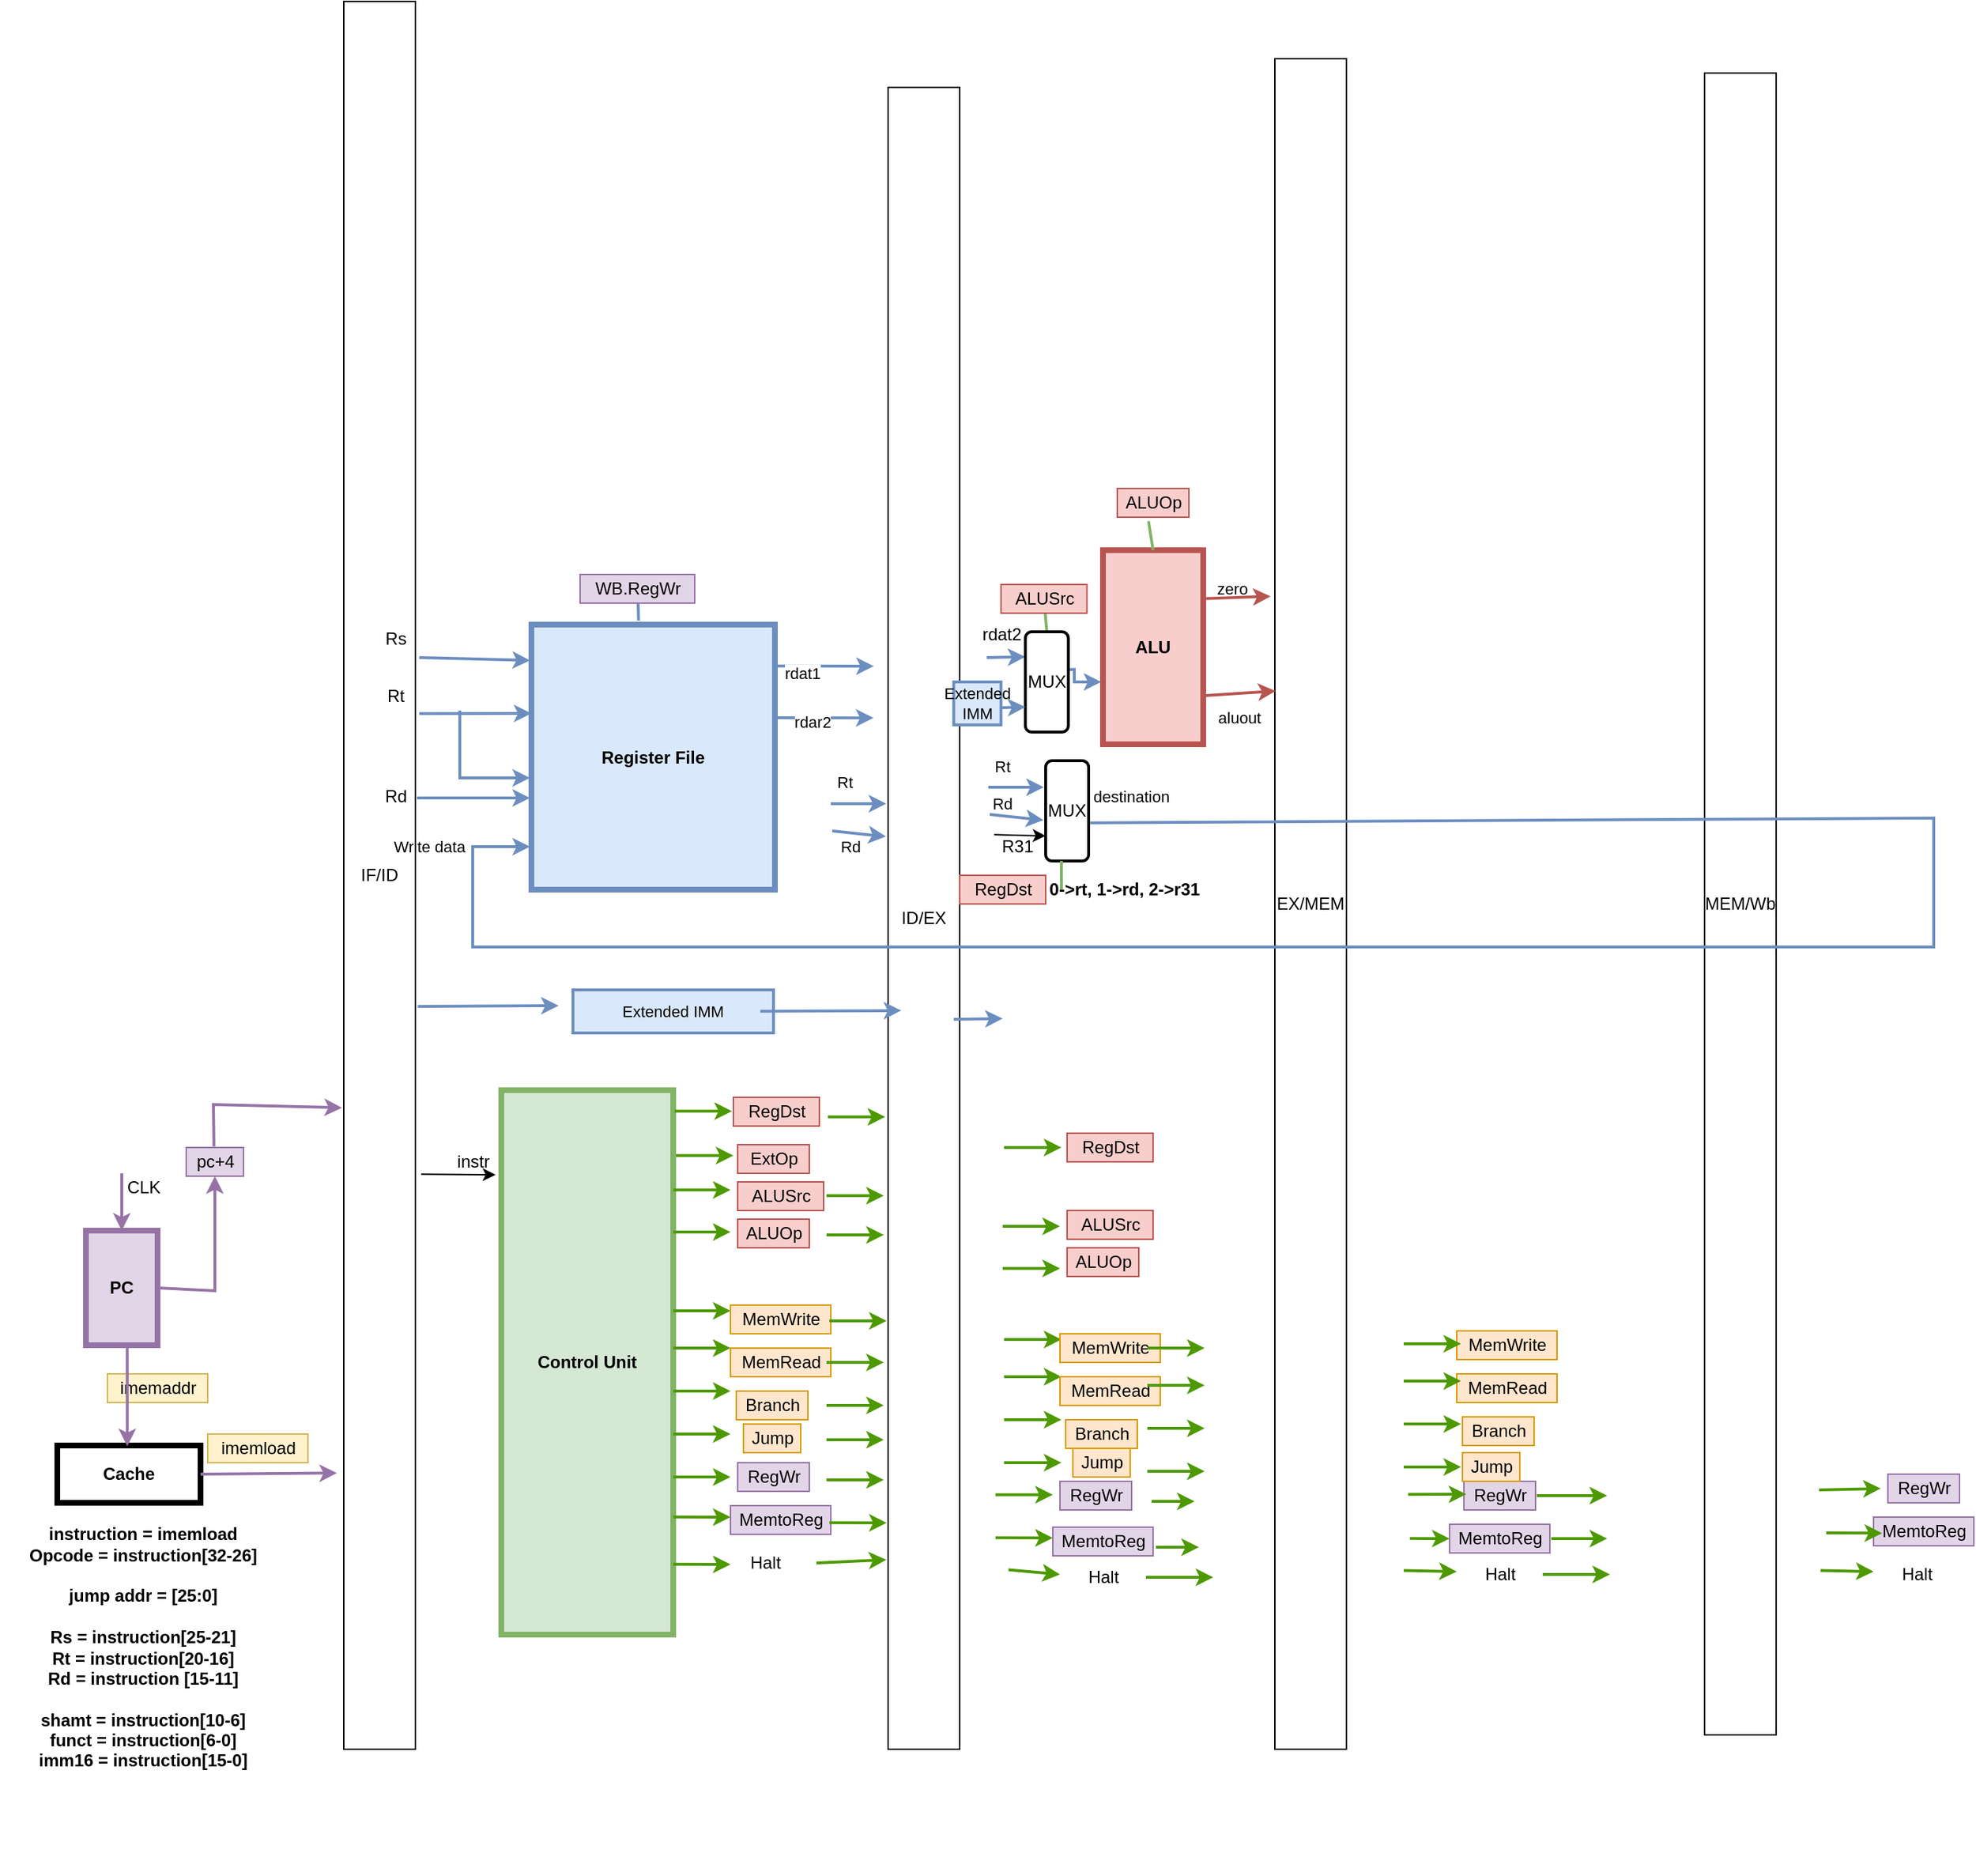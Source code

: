 <mxfile version="16.5.4" type="github">
  <diagram id="ZBSky5QGZU4ZRfo___sx" name="Page-1">
    <mxGraphModel dx="1963" dy="1899" grid="1" gridSize="10" guides="1" tooltips="1" connect="1" arrows="1" fold="1" page="1" pageScale="1" pageWidth="850" pageHeight="1100" math="0" shadow="0">
      <root>
        <mxCell id="0" />
        <mxCell id="1" parent="0" />
        <mxCell id="QPjuQyHc1zBI7uoP9U3m-1" value="IF/ID" style="rounded=0;whiteSpace=wrap;html=1;" vertex="1" parent="1">
          <mxGeometry x="-50" y="-610" width="50" height="1220" as="geometry" />
        </mxCell>
        <mxCell id="QPjuQyHc1zBI7uoP9U3m-2" value="ID/EX" style="rounded=0;whiteSpace=wrap;html=1;" vertex="1" parent="1">
          <mxGeometry x="330" y="-550" width="50" height="1160" as="geometry" />
        </mxCell>
        <mxCell id="QPjuQyHc1zBI7uoP9U3m-3" value="EX/MEM" style="rounded=0;whiteSpace=wrap;html=1;" vertex="1" parent="1">
          <mxGeometry x="600" y="-570" width="50" height="1180" as="geometry" />
        </mxCell>
        <mxCell id="QPjuQyHc1zBI7uoP9U3m-4" value="MEM/Wb" style="rounded=0;whiteSpace=wrap;html=1;" vertex="1" parent="1">
          <mxGeometry x="900" y="-560" width="50" height="1160" as="geometry" />
        </mxCell>
        <mxCell id="QPjuQyHc1zBI7uoP9U3m-7" value="" style="endArrow=classic;html=1;rounded=0;exitX=1.081;exitY=0.671;exitDx=0;exitDy=0;exitPerimeter=0;entryX=0.9;entryY=0.95;entryDx=0;entryDy=0;entryPerimeter=0;" edge="1" parent="1" source="QPjuQyHc1zBI7uoP9U3m-1" target="QPjuQyHc1zBI7uoP9U3m-8">
          <mxGeometry width="50" height="50" relative="1" as="geometry">
            <mxPoint x="320" y="360" as="sourcePoint" />
            <mxPoint x="70" y="209" as="targetPoint" />
          </mxGeometry>
        </mxCell>
        <mxCell id="QPjuQyHc1zBI7uoP9U3m-8" value="instr" style="text;html=1;align=center;verticalAlign=middle;resizable=0;points=[];autosize=1;strokeColor=none;fillColor=none;" vertex="1" parent="1">
          <mxGeometry x="20" y="190" width="40" height="20" as="geometry" />
        </mxCell>
        <mxCell id="QPjuQyHc1zBI7uoP9U3m-15" value="&lt;b&gt;Control Unit&lt;/b&gt;" style="rounded=0;whiteSpace=wrap;html=1;fillColor=#d5e8d4;strokeColor=#82b366;strokeWidth=4;" vertex="1" parent="1">
          <mxGeometry x="60" y="150" width="120" height="380" as="geometry" />
        </mxCell>
        <mxCell id="QPjuQyHc1zBI7uoP9U3m-16" value="" style="endArrow=classic;html=1;rounded=0;strokeColor=#4D9900;strokeWidth=2;" edge="1" parent="1">
          <mxGeometry width="50" height="50" relative="1" as="geometry">
            <mxPoint x="180" y="219.58" as="sourcePoint" />
            <mxPoint x="220" y="219.58" as="targetPoint" />
          </mxGeometry>
        </mxCell>
        <mxCell id="QPjuQyHc1zBI7uoP9U3m-17" value="" style="endArrow=classic;html=1;rounded=0;strokeColor=#4D9900;strokeWidth=2;" edge="1" parent="1">
          <mxGeometry width="50" height="50" relative="1" as="geometry">
            <mxPoint x="180" y="249" as="sourcePoint" />
            <mxPoint x="220" y="249" as="targetPoint" />
            <Array as="points">
              <mxPoint x="190" y="249" />
            </Array>
          </mxGeometry>
        </mxCell>
        <mxCell id="QPjuQyHc1zBI7uoP9U3m-19" value="" style="endArrow=classic;html=1;rounded=0;strokeColor=#4D9900;strokeWidth=2;" edge="1" parent="1">
          <mxGeometry width="50" height="50" relative="1" as="geometry">
            <mxPoint x="180" y="304" as="sourcePoint" />
            <mxPoint x="220" y="304" as="targetPoint" />
          </mxGeometry>
        </mxCell>
        <mxCell id="QPjuQyHc1zBI7uoP9U3m-20" value="" style="endArrow=classic;html=1;rounded=0;strokeColor=#4D9900;strokeWidth=2;" edge="1" parent="1">
          <mxGeometry width="50" height="50" relative="1" as="geometry">
            <mxPoint x="180" y="330" as="sourcePoint" />
            <mxPoint x="220" y="330" as="targetPoint" />
          </mxGeometry>
        </mxCell>
        <mxCell id="QPjuQyHc1zBI7uoP9U3m-21" value="" style="endArrow=classic;html=1;rounded=0;strokeColor=#4D9900;strokeWidth=2;" edge="1" parent="1">
          <mxGeometry width="50" height="50" relative="1" as="geometry">
            <mxPoint x="180" y="360" as="sourcePoint" />
            <mxPoint x="220" y="360" as="targetPoint" />
          </mxGeometry>
        </mxCell>
        <mxCell id="QPjuQyHc1zBI7uoP9U3m-22" value="" style="endArrow=classic;html=1;rounded=0;strokeColor=#4D9900;strokeWidth=2;" edge="1" parent="1">
          <mxGeometry width="50" height="50" relative="1" as="geometry">
            <mxPoint x="180" y="390" as="sourcePoint" />
            <mxPoint x="220" y="390" as="targetPoint" />
          </mxGeometry>
        </mxCell>
        <mxCell id="QPjuQyHc1zBI7uoP9U3m-24" value="RegDst" style="text;html=1;align=center;verticalAlign=middle;resizable=0;points=[];autosize=1;strokeColor=#b85450;fillColor=#f8cecc;" vertex="1" parent="1">
          <mxGeometry x="222" y="155" width="60" height="20" as="geometry" />
        </mxCell>
        <mxCell id="QPjuQyHc1zBI7uoP9U3m-25" value="ExtOp" style="text;html=1;align=center;verticalAlign=middle;resizable=0;points=[];autosize=1;strokeColor=#b85450;fillColor=#f8cecc;" vertex="1" parent="1">
          <mxGeometry x="225" y="188" width="50" height="20" as="geometry" />
        </mxCell>
        <mxCell id="QPjuQyHc1zBI7uoP9U3m-26" value="ALUSrc" style="text;html=1;align=center;verticalAlign=middle;resizable=0;points=[];autosize=1;strokeColor=#b85450;fillColor=#f8cecc;" vertex="1" parent="1">
          <mxGeometry x="225" y="214" width="60" height="20" as="geometry" />
        </mxCell>
        <mxCell id="QPjuQyHc1zBI7uoP9U3m-27" value="ALUOp" style="text;html=1;align=center;verticalAlign=middle;resizable=0;points=[];autosize=1;strokeColor=#b85450;fillColor=#f8cecc;" vertex="1" parent="1">
          <mxGeometry x="225" y="240" width="50" height="20" as="geometry" />
        </mxCell>
        <mxCell id="QPjuQyHc1zBI7uoP9U3m-29" value="MemtoReg" style="text;html=1;align=center;verticalAlign=middle;resizable=0;points=[];autosize=1;strokeColor=#9673a6;fillColor=#e1d5e7;" vertex="1" parent="1">
          <mxGeometry x="220" y="440" width="70" height="20" as="geometry" />
        </mxCell>
        <mxCell id="QPjuQyHc1zBI7uoP9U3m-30" value="" style="endArrow=classic;html=1;rounded=0;strokeColor=#4D9900;strokeWidth=2;" edge="1" parent="1">
          <mxGeometry width="50" height="50" relative="1" as="geometry">
            <mxPoint x="180" y="420.0" as="sourcePoint" />
            <mxPoint x="220" y="420.0" as="targetPoint" />
          </mxGeometry>
        </mxCell>
        <mxCell id="QPjuQyHc1zBI7uoP9U3m-31" value="Branch" style="text;html=1;align=center;verticalAlign=middle;resizable=0;points=[];autosize=1;strokeColor=#d79b00;fillColor=#ffe6cc;" vertex="1" parent="1">
          <mxGeometry x="224" y="360" width="50" height="20" as="geometry" />
        </mxCell>
        <mxCell id="QPjuQyHc1zBI7uoP9U3m-32" value="" style="endArrow=classic;html=1;rounded=0;strokeColor=#4D9900;strokeWidth=2;exitX=1;exitY=0.784;exitDx=0;exitDy=0;exitPerimeter=0;" edge="1" parent="1" source="QPjuQyHc1zBI7uoP9U3m-15">
          <mxGeometry width="50" height="50" relative="1" as="geometry">
            <mxPoint x="185" y="448" as="sourcePoint" />
            <mxPoint x="220" y="448" as="targetPoint" />
          </mxGeometry>
        </mxCell>
        <mxCell id="QPjuQyHc1zBI7uoP9U3m-33" value="Jump" style="text;html=1;align=center;verticalAlign=middle;resizable=0;points=[];autosize=1;strokeColor=#d79b00;fillColor=#ffe6cc;" vertex="1" parent="1">
          <mxGeometry x="229" y="383.0" width="40" height="20" as="geometry" />
        </mxCell>
        <mxCell id="QPjuQyHc1zBI7uoP9U3m-34" value="Halt" style="text;html=1;align=center;verticalAlign=middle;resizable=0;points=[];autosize=1;strokeColor=none;fillColor=none;fontColor=#000000;" vertex="1" parent="1">
          <mxGeometry x="224" y="470" width="40" height="20" as="geometry" />
        </mxCell>
        <mxCell id="QPjuQyHc1zBI7uoP9U3m-35" value="" style="endArrow=classic;html=1;rounded=0;strokeColor=#4D9900;strokeWidth=2;exitX=1;exitY=0.784;exitDx=0;exitDy=0;exitPerimeter=0;" edge="1" parent="1">
          <mxGeometry width="50" height="50" relative="1" as="geometry">
            <mxPoint x="180" y="480.92" as="sourcePoint" />
            <mxPoint x="220" y="481" as="targetPoint" />
          </mxGeometry>
        </mxCell>
        <mxCell id="QPjuQyHc1zBI7uoP9U3m-36" value="" style="endArrow=classic;html=1;rounded=0;strokeColor=#4D9900;strokeWidth=2;" edge="1" parent="1">
          <mxGeometry width="50" height="50" relative="1" as="geometry">
            <mxPoint x="182" y="195.58" as="sourcePoint" />
            <mxPoint x="222" y="195.58" as="targetPoint" />
          </mxGeometry>
        </mxCell>
        <mxCell id="QPjuQyHc1zBI7uoP9U3m-37" value="MemRead" style="text;html=1;align=center;verticalAlign=middle;resizable=0;points=[];autosize=1;strokeColor=#d79b00;fillColor=#ffe6cc;" vertex="1" parent="1">
          <mxGeometry x="220" y="330" width="70" height="20" as="geometry" />
        </mxCell>
        <mxCell id="QPjuQyHc1zBI7uoP9U3m-42" value="MemWrite" style="text;html=1;align=center;verticalAlign=middle;resizable=0;points=[];autosize=1;strokeColor=#d79b00;fillColor=#ffe6cc;" vertex="1" parent="1">
          <mxGeometry x="220" y="300" width="70" height="20" as="geometry" />
        </mxCell>
        <mxCell id="QPjuQyHc1zBI7uoP9U3m-43" value="" style="endArrow=classic;html=1;rounded=0;strokeColor=#4D9900;strokeWidth=2;" edge="1" parent="1">
          <mxGeometry width="50" height="50" relative="1" as="geometry">
            <mxPoint x="181" y="164.58" as="sourcePoint" />
            <mxPoint x="221" y="164.58" as="targetPoint" />
          </mxGeometry>
        </mxCell>
        <mxCell id="QPjuQyHc1zBI7uoP9U3m-46" value="RegDst" style="text;html=1;align=center;verticalAlign=middle;resizable=0;points=[];autosize=1;strokeColor=#b85450;fillColor=#f8cecc;" vertex="1" parent="1">
          <mxGeometry x="455" y="180" width="60" height="20" as="geometry" />
        </mxCell>
        <mxCell id="QPjuQyHc1zBI7uoP9U3m-48" value="ALUSrc" style="text;html=1;align=center;verticalAlign=middle;resizable=0;points=[];autosize=1;strokeColor=#b85450;fillColor=#f8cecc;" vertex="1" parent="1">
          <mxGeometry x="455" y="234" width="60" height="20" as="geometry" />
        </mxCell>
        <mxCell id="QPjuQyHc1zBI7uoP9U3m-49" value="ALUOp" style="text;html=1;align=center;verticalAlign=middle;resizable=0;points=[];autosize=1;strokeColor=#b85450;fillColor=#f8cecc;" vertex="1" parent="1">
          <mxGeometry x="455" y="260" width="50" height="20" as="geometry" />
        </mxCell>
        <mxCell id="QPjuQyHc1zBI7uoP9U3m-50" value="" style="endArrow=classic;html=1;rounded=0;strokeColor=#4D9900;strokeWidth=2;" edge="1" parent="1">
          <mxGeometry width="50" height="50" relative="1" as="geometry">
            <mxPoint x="410" y="245.0" as="sourcePoint" />
            <mxPoint x="450" y="245.0" as="targetPoint" />
          </mxGeometry>
        </mxCell>
        <mxCell id="QPjuQyHc1zBI7uoP9U3m-51" value="" style="endArrow=classic;html=1;rounded=0;strokeColor=#4D9900;strokeWidth=2;" edge="1" parent="1">
          <mxGeometry width="50" height="50" relative="1" as="geometry">
            <mxPoint x="410" y="274.42" as="sourcePoint" />
            <mxPoint x="450" y="274.42" as="targetPoint" />
            <Array as="points">
              <mxPoint x="420" y="274.42" />
            </Array>
          </mxGeometry>
        </mxCell>
        <mxCell id="QPjuQyHc1zBI7uoP9U3m-53" value="" style="endArrow=classic;html=1;rounded=0;strokeColor=#4D9900;strokeWidth=2;" edge="1" parent="1">
          <mxGeometry width="50" height="50" relative="1" as="geometry">
            <mxPoint x="411" y="190.0" as="sourcePoint" />
            <mxPoint x="451" y="190.0" as="targetPoint" />
          </mxGeometry>
        </mxCell>
        <mxCell id="QPjuQyHc1zBI7uoP9U3m-57" value="" style="endArrow=classic;html=1;rounded=0;strokeColor=#4D9900;strokeWidth=2;" edge="1" parent="1">
          <mxGeometry width="50" height="50" relative="1" as="geometry">
            <mxPoint x="411" y="324" as="sourcePoint" />
            <mxPoint x="451" y="324" as="targetPoint" />
          </mxGeometry>
        </mxCell>
        <mxCell id="QPjuQyHc1zBI7uoP9U3m-58" value="" style="endArrow=classic;html=1;rounded=0;strokeColor=#4D9900;strokeWidth=2;" edge="1" parent="1">
          <mxGeometry width="50" height="50" relative="1" as="geometry">
            <mxPoint x="411" y="350" as="sourcePoint" />
            <mxPoint x="451" y="350" as="targetPoint" />
          </mxGeometry>
        </mxCell>
        <mxCell id="QPjuQyHc1zBI7uoP9U3m-59" value="" style="endArrow=classic;html=1;rounded=0;strokeColor=#4D9900;strokeWidth=2;" edge="1" parent="1">
          <mxGeometry width="50" height="50" relative="1" as="geometry">
            <mxPoint x="411" y="380" as="sourcePoint" />
            <mxPoint x="451" y="380" as="targetPoint" />
          </mxGeometry>
        </mxCell>
        <mxCell id="QPjuQyHc1zBI7uoP9U3m-60" value="" style="endArrow=classic;html=1;rounded=0;strokeColor=#4D9900;strokeWidth=2;" edge="1" parent="1">
          <mxGeometry width="50" height="50" relative="1" as="geometry">
            <mxPoint x="411" y="410" as="sourcePoint" />
            <mxPoint x="451" y="410" as="targetPoint" />
          </mxGeometry>
        </mxCell>
        <mxCell id="QPjuQyHc1zBI7uoP9U3m-62" value="Branch" style="text;html=1;align=center;verticalAlign=middle;resizable=0;points=[];autosize=1;strokeColor=#d79b00;fillColor=#ffe6cc;" vertex="1" parent="1">
          <mxGeometry x="454" y="380" width="50" height="20" as="geometry" />
        </mxCell>
        <mxCell id="QPjuQyHc1zBI7uoP9U3m-63" value="Jump" style="text;html=1;align=center;verticalAlign=middle;resizable=0;points=[];autosize=1;strokeColor=#d79b00;fillColor=#ffe6cc;" vertex="1" parent="1">
          <mxGeometry x="459" y="400.0" width="40" height="20" as="geometry" />
        </mxCell>
        <mxCell id="QPjuQyHc1zBI7uoP9U3m-64" value="MemRead" style="text;html=1;align=center;verticalAlign=middle;resizable=0;points=[];autosize=1;strokeColor=#d79b00;fillColor=#ffe6cc;" vertex="1" parent="1">
          <mxGeometry x="450" y="350" width="70" height="20" as="geometry" />
        </mxCell>
        <mxCell id="QPjuQyHc1zBI7uoP9U3m-65" value="MemWrite" style="text;html=1;align=center;verticalAlign=middle;resizable=0;points=[];autosize=1;strokeColor=#d79b00;fillColor=#ffe6cc;" vertex="1" parent="1">
          <mxGeometry x="450" y="320" width="70" height="20" as="geometry" />
        </mxCell>
        <mxCell id="QPjuQyHc1zBI7uoP9U3m-67" value="" style="endArrow=classic;html=1;rounded=0;strokeColor=#4D9900;strokeWidth=2;" edge="1" parent="1">
          <mxGeometry width="50" height="50" relative="1" as="geometry">
            <mxPoint x="511" y="330" as="sourcePoint" />
            <mxPoint x="551" y="330" as="targetPoint" />
          </mxGeometry>
        </mxCell>
        <mxCell id="QPjuQyHc1zBI7uoP9U3m-68" value="" style="endArrow=classic;html=1;rounded=0;strokeColor=#4D9900;strokeWidth=2;" edge="1" parent="1">
          <mxGeometry width="50" height="50" relative="1" as="geometry">
            <mxPoint x="511" y="356" as="sourcePoint" />
            <mxPoint x="551" y="356" as="targetPoint" />
          </mxGeometry>
        </mxCell>
        <mxCell id="QPjuQyHc1zBI7uoP9U3m-69" value="" style="endArrow=classic;html=1;rounded=0;strokeColor=#4D9900;strokeWidth=2;" edge="1" parent="1">
          <mxGeometry width="50" height="50" relative="1" as="geometry">
            <mxPoint x="511" y="386" as="sourcePoint" />
            <mxPoint x="551" y="386" as="targetPoint" />
          </mxGeometry>
        </mxCell>
        <mxCell id="QPjuQyHc1zBI7uoP9U3m-70" value="" style="endArrow=classic;html=1;rounded=0;strokeColor=#4D9900;strokeWidth=2;" edge="1" parent="1">
          <mxGeometry width="50" height="50" relative="1" as="geometry">
            <mxPoint x="511" y="416" as="sourcePoint" />
            <mxPoint x="551" y="416" as="targetPoint" />
          </mxGeometry>
        </mxCell>
        <mxCell id="QPjuQyHc1zBI7uoP9U3m-72" value="MemtoReg" style="text;html=1;align=center;verticalAlign=middle;resizable=0;points=[];autosize=1;strokeColor=#9673a6;fillColor=#e1d5e7;" vertex="1" parent="1">
          <mxGeometry x="445" y="455" width="70" height="20" as="geometry" />
        </mxCell>
        <mxCell id="QPjuQyHc1zBI7uoP9U3m-73" value="" style="endArrow=classic;html=1;rounded=0;strokeColor=#4D9900;strokeWidth=2;" edge="1" parent="1">
          <mxGeometry width="50" height="50" relative="1" as="geometry">
            <mxPoint x="405" y="432.41" as="sourcePoint" />
            <mxPoint x="445" y="432.41" as="targetPoint" />
          </mxGeometry>
        </mxCell>
        <mxCell id="QPjuQyHc1zBI7uoP9U3m-74" value="" style="endArrow=classic;html=1;rounded=0;strokeColor=#4D9900;strokeWidth=2;exitX=1;exitY=0.784;exitDx=0;exitDy=0;exitPerimeter=0;" edge="1" parent="1">
          <mxGeometry width="50" height="50" relative="1" as="geometry">
            <mxPoint x="405" y="462.41" as="sourcePoint" />
            <mxPoint x="445" y="462.49" as="targetPoint" />
          </mxGeometry>
        </mxCell>
        <mxCell id="QPjuQyHc1zBI7uoP9U3m-78" value="" style="endArrow=classic;html=1;rounded=0;strokeColor=#4D9900;strokeWidth=2;" edge="1" parent="1">
          <mxGeometry width="50" height="50" relative="1" as="geometry">
            <mxPoint x="517" y="469" as="sourcePoint" />
            <mxPoint x="547" y="469" as="targetPoint" />
          </mxGeometry>
        </mxCell>
        <mxCell id="QPjuQyHc1zBI7uoP9U3m-79" value="" style="endArrow=classic;html=1;rounded=0;strokeColor=#4D9900;strokeWidth=2;" edge="1" parent="1">
          <mxGeometry width="50" height="50" relative="1" as="geometry">
            <mxPoint x="514" y="437" as="sourcePoint" />
            <mxPoint x="544" y="437" as="targetPoint" />
          </mxGeometry>
        </mxCell>
        <mxCell id="QPjuQyHc1zBI7uoP9U3m-82" value="Branch" style="text;html=1;align=center;verticalAlign=middle;resizable=0;points=[];autosize=1;strokeColor=#d79b00;fillColor=#ffe6cc;" vertex="1" parent="1">
          <mxGeometry x="731" y="378" width="50" height="20" as="geometry" />
        </mxCell>
        <mxCell id="QPjuQyHc1zBI7uoP9U3m-83" value="MemRead" style="text;html=1;align=center;verticalAlign=middle;resizable=0;points=[];autosize=1;strokeColor=#d79b00;fillColor=#ffe6cc;" vertex="1" parent="1">
          <mxGeometry x="727" y="348" width="70" height="20" as="geometry" />
        </mxCell>
        <mxCell id="QPjuQyHc1zBI7uoP9U3m-84" value="MemWrite" style="text;html=1;align=center;verticalAlign=middle;resizable=0;points=[];autosize=1;strokeColor=#d79b00;fillColor=#ffe6cc;" vertex="1" parent="1">
          <mxGeometry x="727" y="318" width="70" height="20" as="geometry" />
        </mxCell>
        <mxCell id="QPjuQyHc1zBI7uoP9U3m-85" value="RegWr" style="text;html=1;align=center;verticalAlign=middle;resizable=0;points=[];autosize=1;strokeColor=#9673a6;fillColor=#e1d5e7;" vertex="1" parent="1">
          <mxGeometry x="732" y="423" width="50" height="20" as="geometry" />
        </mxCell>
        <mxCell id="QPjuQyHc1zBI7uoP9U3m-86" value="MemtoReg" style="text;html=1;align=center;verticalAlign=middle;resizable=0;points=[];autosize=1;strokeColor=#9673a6;fillColor=#e1d5e7;" vertex="1" parent="1">
          <mxGeometry x="722" y="453" width="70" height="20" as="geometry" />
        </mxCell>
        <mxCell id="QPjuQyHc1zBI7uoP9U3m-87" value="" style="endArrow=classic;html=1;rounded=0;strokeColor=#4D9900;strokeWidth=2;" edge="1" parent="1">
          <mxGeometry width="50" height="50" relative="1" as="geometry">
            <mxPoint x="287" y="223.58" as="sourcePoint" />
            <mxPoint x="327" y="223.58" as="targetPoint" />
          </mxGeometry>
        </mxCell>
        <mxCell id="QPjuQyHc1zBI7uoP9U3m-88" value="" style="endArrow=classic;html=1;rounded=0;strokeColor=#4D9900;strokeWidth=2;" edge="1" parent="1">
          <mxGeometry width="50" height="50" relative="1" as="geometry">
            <mxPoint x="287" y="251" as="sourcePoint" />
            <mxPoint x="327" y="251" as="targetPoint" />
            <Array as="points">
              <mxPoint x="297" y="251" />
            </Array>
          </mxGeometry>
        </mxCell>
        <mxCell id="QPjuQyHc1zBI7uoP9U3m-90" value="" style="endArrow=classic;html=1;rounded=0;strokeColor=#4D9900;strokeWidth=2;" edge="1" parent="1">
          <mxGeometry width="50" height="50" relative="1" as="geometry">
            <mxPoint x="289" y="311" as="sourcePoint" />
            <mxPoint x="329" y="311" as="targetPoint" />
          </mxGeometry>
        </mxCell>
        <mxCell id="QPjuQyHc1zBI7uoP9U3m-91" value="" style="endArrow=classic;html=1;rounded=0;strokeColor=#4D9900;strokeWidth=2;" edge="1" parent="1">
          <mxGeometry width="50" height="50" relative="1" as="geometry">
            <mxPoint x="287" y="340" as="sourcePoint" />
            <mxPoint x="327" y="340" as="targetPoint" />
          </mxGeometry>
        </mxCell>
        <mxCell id="QPjuQyHc1zBI7uoP9U3m-92" value="" style="endArrow=classic;html=1;rounded=0;strokeColor=#4D9900;strokeWidth=2;" edge="1" parent="1">
          <mxGeometry width="50" height="50" relative="1" as="geometry">
            <mxPoint x="287" y="370" as="sourcePoint" />
            <mxPoint x="327" y="370" as="targetPoint" />
          </mxGeometry>
        </mxCell>
        <mxCell id="QPjuQyHc1zBI7uoP9U3m-93" value="" style="endArrow=classic;html=1;rounded=0;strokeColor=#4D9900;strokeWidth=2;" edge="1" parent="1">
          <mxGeometry width="50" height="50" relative="1" as="geometry">
            <mxPoint x="287" y="394" as="sourcePoint" />
            <mxPoint x="327" y="394" as="targetPoint" />
          </mxGeometry>
        </mxCell>
        <mxCell id="QPjuQyHc1zBI7uoP9U3m-94" value="" style="endArrow=classic;html=1;rounded=0;strokeColor=#4D9900;strokeWidth=2;" edge="1" parent="1">
          <mxGeometry width="50" height="50" relative="1" as="geometry">
            <mxPoint x="287" y="422.0" as="sourcePoint" />
            <mxPoint x="327" y="422.0" as="targetPoint" />
          </mxGeometry>
        </mxCell>
        <mxCell id="QPjuQyHc1zBI7uoP9U3m-95" value="" style="endArrow=classic;html=1;rounded=0;strokeColor=#4D9900;strokeWidth=2;exitX=1;exitY=0.784;exitDx=0;exitDy=0;exitPerimeter=0;" edge="1" parent="1">
          <mxGeometry width="50" height="50" relative="1" as="geometry">
            <mxPoint x="289" y="451.92" as="sourcePoint" />
            <mxPoint x="329" y="452" as="targetPoint" />
          </mxGeometry>
        </mxCell>
        <mxCell id="QPjuQyHc1zBI7uoP9U3m-97" value="" style="endArrow=classic;html=1;rounded=0;strokeColor=#4D9900;strokeWidth=2;" edge="1" parent="1">
          <mxGeometry width="50" height="50" relative="1" as="geometry">
            <mxPoint x="288" y="168.58" as="sourcePoint" />
            <mxPoint x="328" y="168.58" as="targetPoint" />
          </mxGeometry>
        </mxCell>
        <mxCell id="QPjuQyHc1zBI7uoP9U3m-99" value="" style="endArrow=classic;html=1;rounded=0;strokeColor=#4D9900;strokeWidth=2;" edge="1" parent="1">
          <mxGeometry width="50" height="50" relative="1" as="geometry">
            <mxPoint x="690" y="327" as="sourcePoint" />
            <mxPoint x="730" y="327" as="targetPoint" />
          </mxGeometry>
        </mxCell>
        <mxCell id="QPjuQyHc1zBI7uoP9U3m-100" value="" style="endArrow=classic;html=1;rounded=0;strokeColor=#4D9900;strokeWidth=2;" edge="1" parent="1">
          <mxGeometry width="50" height="50" relative="1" as="geometry">
            <mxPoint x="690" y="353" as="sourcePoint" />
            <mxPoint x="730" y="353" as="targetPoint" />
          </mxGeometry>
        </mxCell>
        <mxCell id="QPjuQyHc1zBI7uoP9U3m-101" value="" style="endArrow=classic;html=1;rounded=0;strokeColor=#4D9900;strokeWidth=2;" edge="1" parent="1">
          <mxGeometry width="50" height="50" relative="1" as="geometry">
            <mxPoint x="690" y="383" as="sourcePoint" />
            <mxPoint x="730" y="383" as="targetPoint" />
          </mxGeometry>
        </mxCell>
        <mxCell id="QPjuQyHc1zBI7uoP9U3m-102" value="" style="endArrow=classic;html=1;rounded=0;strokeColor=#4D9900;strokeWidth=2;" edge="1" parent="1">
          <mxGeometry width="50" height="50" relative="1" as="geometry">
            <mxPoint x="690" y="413" as="sourcePoint" />
            <mxPoint x="730" y="413" as="targetPoint" />
          </mxGeometry>
        </mxCell>
        <mxCell id="QPjuQyHc1zBI7uoP9U3m-108" value="Jump" style="text;html=1;align=center;verticalAlign=middle;resizable=0;points=[];autosize=1;strokeColor=#d79b00;fillColor=#ffe6cc;" vertex="1" parent="1">
          <mxGeometry x="731" y="403.0" width="40" height="20" as="geometry" />
        </mxCell>
        <mxCell id="QPjuQyHc1zBI7uoP9U3m-109" value="" style="endArrow=classic;html=1;rounded=0;strokeColor=#4D9900;strokeWidth=2;entryX=0.033;entryY=0.45;entryDx=0;entryDy=0;entryPerimeter=0;exitX=1.022;exitY=0.851;exitDx=0;exitDy=0;exitPerimeter=0;" edge="1" parent="1" target="QPjuQyHc1zBI7uoP9U3m-85">
          <mxGeometry width="50" height="50" relative="1" as="geometry">
            <mxPoint x="693.1" y="432.18" as="sourcePoint" />
            <mxPoint x="740" y="423" as="targetPoint" />
          </mxGeometry>
        </mxCell>
        <mxCell id="QPjuQyHc1zBI7uoP9U3m-110" value="" style="endArrow=classic;html=1;rounded=0;strokeColor=#4D9900;strokeWidth=2;exitX=1.046;exitY=0.877;exitDx=0;exitDy=0;exitPerimeter=0;" edge="1" parent="1">
          <mxGeometry width="50" height="50" relative="1" as="geometry">
            <mxPoint x="694.3" y="462.86" as="sourcePoint" />
            <mxPoint x="722" y="463" as="targetPoint" />
          </mxGeometry>
        </mxCell>
        <mxCell id="QPjuQyHc1zBI7uoP9U3m-112" value="" style="endArrow=classic;html=1;rounded=0;strokeColor=#4D9900;strokeWidth=2;exitX=1.014;exitY=0.5;exitDx=0;exitDy=0;exitPerimeter=0;" edge="1" parent="1" source="QPjuQyHc1zBI7uoP9U3m-86">
          <mxGeometry width="50" height="50" relative="1" as="geometry">
            <mxPoint x="705" y="444" as="sourcePoint" />
            <mxPoint x="832" y="463" as="targetPoint" />
          </mxGeometry>
        </mxCell>
        <mxCell id="QPjuQyHc1zBI7uoP9U3m-113" value="" style="endArrow=classic;html=1;rounded=0;strokeColor=#4D9900;strokeWidth=2;exitX=1.017;exitY=0.5;exitDx=0;exitDy=0;exitPerimeter=0;" edge="1" parent="1" source="QPjuQyHc1zBI7uoP9U3m-85">
          <mxGeometry width="50" height="50" relative="1" as="geometry">
            <mxPoint x="802.98" y="473" as="sourcePoint" />
            <mxPoint x="832" y="433" as="targetPoint" />
          </mxGeometry>
        </mxCell>
        <mxCell id="QPjuQyHc1zBI7uoP9U3m-114" value="RegWr" style="text;html=1;align=center;verticalAlign=middle;resizable=0;points=[];autosize=1;strokeColor=#9673a6;fillColor=#e1d5e7;" vertex="1" parent="1">
          <mxGeometry x="1028" y="418" width="50" height="20" as="geometry" />
        </mxCell>
        <mxCell id="QPjuQyHc1zBI7uoP9U3m-115" value="MemtoReg" style="text;html=1;align=center;verticalAlign=middle;resizable=0;points=[];autosize=1;strokeColor=#9673a6;fillColor=#e1d5e7;" vertex="1" parent="1">
          <mxGeometry x="1018" y="448" width="70" height="20" as="geometry" />
        </mxCell>
        <mxCell id="QPjuQyHc1zBI7uoP9U3m-116" value="" style="endArrow=classic;html=1;rounded=0;strokeColor=#4D9900;strokeWidth=2;exitX=1.014;exitY=0.5;exitDx=0;exitDy=0;exitPerimeter=0;entryX=-0.04;entryY=0.783;entryDx=0;entryDy=0;entryPerimeter=0;" edge="1" parent="1">
          <mxGeometry width="50" height="50" relative="1" as="geometry">
            <mxPoint x="984.96" y="459" as="sourcePoint" />
            <mxPoint x="1023.98" y="459.2" as="targetPoint" />
          </mxGeometry>
        </mxCell>
        <mxCell id="QPjuQyHc1zBI7uoP9U3m-117" value="" style="endArrow=classic;html=1;rounded=0;strokeColor=#4D9900;strokeWidth=2;exitX=1.017;exitY=0.5;exitDx=0;exitDy=0;exitPerimeter=0;entryX=-0.06;entryY=0.705;entryDx=0;entryDy=0;entryPerimeter=0;" edge="1" parent="1">
          <mxGeometry width="50" height="50" relative="1" as="geometry">
            <mxPoint x="980" y="429" as="sourcePoint" />
            <mxPoint x="1022.98" y="428" as="targetPoint" />
          </mxGeometry>
        </mxCell>
        <mxCell id="QPjuQyHc1zBI7uoP9U3m-119" value="" style="endArrow=classic;html=1;rounded=0;strokeColor=#4D9900;strokeWidth=2;entryX=-0.025;entryY=0.886;entryDx=0;entryDy=0;entryPerimeter=0;" edge="1" parent="1" target="QPjuQyHc1zBI7uoP9U3m-2">
          <mxGeometry width="50" height="50" relative="1" as="geometry">
            <mxPoint x="280" y="480" as="sourcePoint" />
            <mxPoint x="337" y="468" as="targetPoint" />
          </mxGeometry>
        </mxCell>
        <mxCell id="QPjuQyHc1zBI7uoP9U3m-120" value="" style="endArrow=classic;html=1;rounded=0;strokeColor=#4D9900;strokeWidth=2;exitX=1.081;exitY=0.892;exitDx=0;exitDy=0;exitPerimeter=0;" edge="1" parent="1">
          <mxGeometry width="50" height="50" relative="1" as="geometry">
            <mxPoint x="414.05" y="484.72" as="sourcePoint" />
            <mxPoint x="450" y="488" as="targetPoint" />
          </mxGeometry>
        </mxCell>
        <mxCell id="QPjuQyHc1zBI7uoP9U3m-121" value="Halt" style="text;html=1;align=center;verticalAlign=middle;resizable=0;points=[];autosize=1;strokeColor=none;fillColor=none;fontColor=#000000;" vertex="1" parent="1">
          <mxGeometry x="460" y="480" width="40" height="20" as="geometry" />
        </mxCell>
        <mxCell id="QPjuQyHc1zBI7uoP9U3m-123" value="" style="endArrow=classic;html=1;rounded=0;strokeColor=#4D9900;strokeWidth=2;" edge="1" parent="1">
          <mxGeometry width="50" height="50" relative="1" as="geometry">
            <mxPoint x="510" y="490" as="sourcePoint" />
            <mxPoint x="557" y="490" as="targetPoint" />
          </mxGeometry>
        </mxCell>
        <mxCell id="QPjuQyHc1zBI7uoP9U3m-126" value="" style="endArrow=classic;html=1;rounded=0;strokeColor=#4D9900;strokeWidth=2;exitX=1.06;exitY=0.843;exitDx=0;exitDy=0;exitPerimeter=0;" edge="1" parent="1">
          <mxGeometry width="50" height="50" relative="1" as="geometry">
            <mxPoint x="690" y="485.2" as="sourcePoint" />
            <mxPoint x="727" y="486" as="targetPoint" />
          </mxGeometry>
        </mxCell>
        <mxCell id="QPjuQyHc1zBI7uoP9U3m-127" value="Halt" style="text;html=1;align=center;verticalAlign=middle;resizable=0;points=[];autosize=1;strokeColor=none;fillColor=none;fontColor=#000000;" vertex="1" parent="1">
          <mxGeometry x="737" y="478" width="40" height="20" as="geometry" />
        </mxCell>
        <mxCell id="QPjuQyHc1zBI7uoP9U3m-128" value="" style="endArrow=classic;html=1;rounded=0;strokeColor=#4D9900;strokeWidth=2;" edge="1" parent="1">
          <mxGeometry width="50" height="50" relative="1" as="geometry">
            <mxPoint x="787" y="488" as="sourcePoint" />
            <mxPoint x="834" y="488" as="targetPoint" />
          </mxGeometry>
        </mxCell>
        <mxCell id="QPjuQyHc1zBI7uoP9U3m-129" value="" style="endArrow=classic;html=1;rounded=0;strokeColor=#4D9900;strokeWidth=2;exitX=1.06;exitY=0.843;exitDx=0;exitDy=0;exitPerimeter=0;" edge="1" parent="1">
          <mxGeometry width="50" height="50" relative="1" as="geometry">
            <mxPoint x="981" y="485.2" as="sourcePoint" />
            <mxPoint x="1018" y="486" as="targetPoint" />
          </mxGeometry>
        </mxCell>
        <mxCell id="QPjuQyHc1zBI7uoP9U3m-130" value="Halt" style="text;html=1;align=center;verticalAlign=middle;resizable=0;points=[];autosize=1;strokeColor=none;fillColor=none;fontColor=#000000;" vertex="1" parent="1">
          <mxGeometry x="1028" y="478" width="40" height="20" as="geometry" />
        </mxCell>
        <mxCell id="QPjuQyHc1zBI7uoP9U3m-133" value="&lt;b&gt;Cache&lt;/b&gt;" style="rounded=0;whiteSpace=wrap;html=1;strokeWidth=4;" vertex="1" parent="1">
          <mxGeometry x="-250" y="398" width="100" height="40" as="geometry" />
        </mxCell>
        <mxCell id="QPjuQyHc1zBI7uoP9U3m-134" value="&lt;b&gt;PC&lt;/b&gt;" style="rounded=0;whiteSpace=wrap;html=1;fillColor=#e1d5e7;strokeColor=#9673a6;strokeWidth=4;" vertex="1" parent="1">
          <mxGeometry x="-230" y="248" width="50" height="80" as="geometry" />
        </mxCell>
        <mxCell id="QPjuQyHc1zBI7uoP9U3m-135" value="imemaddr" style="text;html=1;align=center;verticalAlign=middle;resizable=0;points=[];autosize=1;strokeColor=#d6b656;fillColor=#fff2cc;" vertex="1" parent="1">
          <mxGeometry x="-215" y="348" width="70" height="20" as="geometry" />
        </mxCell>
        <mxCell id="QPjuQyHc1zBI7uoP9U3m-136" value="" style="endArrow=classic;html=1;rounded=0;fontColor=#000000;strokeColor=#9673a6;strokeWidth=2;entryX=0.5;entryY=0;entryDx=0;entryDy=0;fillColor=#e1d5e7;" edge="1" parent="1" target="QPjuQyHc1zBI7uoP9U3m-134">
          <mxGeometry width="50" height="50" relative="1" as="geometry">
            <mxPoint x="-205" y="208" as="sourcePoint" />
            <mxPoint x="240" y="178" as="targetPoint" />
          </mxGeometry>
        </mxCell>
        <mxCell id="QPjuQyHc1zBI7uoP9U3m-137" value="CLK" style="text;html=1;align=center;verticalAlign=middle;resizable=0;points=[];autosize=1;strokeColor=none;fillColor=none;fontColor=#000000;" vertex="1" parent="1">
          <mxGeometry x="-210" y="208" width="40" height="20" as="geometry" />
        </mxCell>
        <mxCell id="QPjuQyHc1zBI7uoP9U3m-138" value="" style="endArrow=classic;html=1;rounded=0;fontColor=#000000;strokeColor=#9673a6;strokeWidth=2;fillColor=#e1d5e7;entryX=0.048;entryY=0.017;entryDx=0;entryDy=0;entryPerimeter=0;" edge="1" parent="1">
          <mxGeometry width="50" height="50" relative="1" as="geometry">
            <mxPoint x="-201.18" y="328" as="sourcePoint" />
            <mxPoint x="-201.14" y="398.51" as="targetPoint" />
          </mxGeometry>
        </mxCell>
        <mxCell id="QPjuQyHc1zBI7uoP9U3m-140" value="" style="endArrow=classic;html=1;rounded=0;fontColor=#000000;strokeColor=#9673a6;strokeWidth=2;fillColor=#e1d5e7;entryX=-0.095;entryY=0.842;entryDx=0;entryDy=0;entryPerimeter=0;exitX=1;exitY=0.5;exitDx=0;exitDy=0;" edge="1" parent="1" source="QPjuQyHc1zBI7uoP9U3m-133" target="QPjuQyHc1zBI7uoP9U3m-1">
          <mxGeometry width="50" height="50" relative="1" as="geometry">
            <mxPoint x="-261.18" y="340" as="sourcePoint" />
            <mxPoint x="-261.14" y="410.51" as="targetPoint" />
          </mxGeometry>
        </mxCell>
        <mxCell id="QPjuQyHc1zBI7uoP9U3m-142" value="imemload" style="text;html=1;align=center;verticalAlign=middle;resizable=0;points=[];autosize=1;fillColor=#fff2cc;strokeColor=#d6b656;" vertex="1" parent="1">
          <mxGeometry x="-145" y="390" width="70" height="20" as="geometry" />
        </mxCell>
        <mxCell id="QPjuQyHc1zBI7uoP9U3m-144" value="&lt;div&gt;instruction = imemload&lt;/div&gt;&lt;div&gt;Opcode = instruction[32-26]&lt;/div&gt;&lt;div&gt;&lt;br&gt;&lt;/div&gt;&lt;div&gt;jump addr = [25:0]&lt;br&gt;&lt;/div&gt;&lt;div&gt;&lt;br&gt;&lt;/div&gt;&lt;div&gt;Rs = instruction[25-21]&lt;/div&gt;&lt;div&gt;Rt = instruction[20-16]&lt;/div&gt;&lt;div&gt;Rd = instruction [15-11]&lt;/div&gt;&lt;div&gt;&lt;br&gt;&lt;/div&gt;&lt;div&gt;&lt;div&gt;shamt = instruction[10-6]&lt;/div&gt;&lt;div&gt;funct = instruction[6-0]&lt;br&gt;&lt;/div&gt;&lt;div&gt;imm16 = instruction[15-0]&lt;/div&gt;&lt;div&gt;&lt;br&gt;&lt;/div&gt;&lt;/div&gt;&lt;div&gt;&lt;br&gt;&lt;/div&gt;&lt;div&gt;&lt;br&gt;&lt;/div&gt;&lt;div&gt;&lt;br&gt;&lt;/div&gt;&lt;div&gt;&lt;br&gt;&lt;/div&gt;" style="text;html=1;strokeColor=none;fillColor=none;align=center;verticalAlign=middle;whiteSpace=wrap;rounded=0;fontStyle=1" vertex="1" parent="1">
          <mxGeometry x="-290" y="560" width="200" height="30" as="geometry" />
        </mxCell>
        <mxCell id="QPjuQyHc1zBI7uoP9U3m-145" value="" style="endArrow=classic;html=1;rounded=0;strokeColor=#9673a6;fontColor=#000000;strokeWidth=2;fillColor=#e1d5e7;exitX=1;exitY=0.5;exitDx=0;exitDy=0;" edge="1" parent="1" source="QPjuQyHc1zBI7uoP9U3m-134">
          <mxGeometry width="50" height="50" relative="1" as="geometry">
            <mxPoint x="100" y="410" as="sourcePoint" />
            <mxPoint x="-140" y="210" as="targetPoint" />
            <Array as="points">
              <mxPoint x="-140" y="290" />
            </Array>
          </mxGeometry>
        </mxCell>
        <mxCell id="QPjuQyHc1zBI7uoP9U3m-146" value="pc+4" style="text;html=1;align=center;verticalAlign=middle;resizable=0;points=[];autosize=1;strokeColor=#9673a6;fillColor=#e1d5e7;" vertex="1" parent="1">
          <mxGeometry x="-160" y="190" width="40" height="20" as="geometry" />
        </mxCell>
        <mxCell id="QPjuQyHc1zBI7uoP9U3m-147" value="" style="endArrow=classic;html=1;rounded=0;strokeColor=#9673a6;fontColor=#000000;strokeWidth=2;fillColor=#e1d5e7;exitX=0.484;exitY=-0.038;exitDx=0;exitDy=0;exitPerimeter=0;entryX=-0.025;entryY=0.633;entryDx=0;entryDy=0;entryPerimeter=0;" edge="1" parent="1" source="QPjuQyHc1zBI7uoP9U3m-146" target="QPjuQyHc1zBI7uoP9U3m-1">
          <mxGeometry width="50" height="50" relative="1" as="geometry">
            <mxPoint x="230" y="240" as="sourcePoint" />
            <mxPoint x="280" y="190" as="targetPoint" />
            <Array as="points">
              <mxPoint x="-141" y="160" />
            </Array>
          </mxGeometry>
        </mxCell>
        <mxCell id="QPjuQyHc1zBI7uoP9U3m-160" value="&lt;b&gt;Register File&lt;/b&gt;" style="rounded=0;whiteSpace=wrap;html=1;fillColor=#dae8fc;strokeColor=#6c8ebf;strokeWidth=4;" vertex="1" parent="1">
          <mxGeometry x="81" y="-175" width="170" height="185" as="geometry" />
        </mxCell>
        <mxCell id="QPjuQyHc1zBI7uoP9U3m-174" value="" style="endArrow=classic;html=1;rounded=0;strokeWidth=2;exitX=1.056;exitY=1.15;exitDx=0;exitDy=0;exitPerimeter=0;fillColor=#dae8fc;strokeColor=#6c8ebf;" edge="1" parent="1" source="QPjuQyHc1zBI7uoP9U3m-175">
          <mxGeometry width="50" height="50" relative="1" as="geometry">
            <mxPoint x="61" y="-153" as="sourcePoint" />
            <mxPoint x="80" y="-150" as="targetPoint" />
          </mxGeometry>
        </mxCell>
        <mxCell id="QPjuQyHc1zBI7uoP9U3m-175" value="Rs" style="text;html=1;align=center;verticalAlign=middle;resizable=0;points=[];autosize=1;strokeColor=none;fillColor=none;fontColor=#000000;" vertex="1" parent="1">
          <mxGeometry x="-29" y="-175" width="30" height="20" as="geometry" />
        </mxCell>
        <mxCell id="QPjuQyHc1zBI7uoP9U3m-176" value="" style="endArrow=classic;html=1;rounded=0;strokeWidth=2;exitX=1.056;exitY=1.108;exitDx=0;exitDy=0;exitPerimeter=0;fillColor=#dae8fc;strokeColor=#6c8ebf;" edge="1" parent="1" source="QPjuQyHc1zBI7uoP9U3m-177">
          <mxGeometry width="50" height="50" relative="1" as="geometry">
            <mxPoint x="11" y="-113" as="sourcePoint" />
            <mxPoint x="81" y="-113" as="targetPoint" />
            <Array as="points">
              <mxPoint x="81" y="-113" />
            </Array>
          </mxGeometry>
        </mxCell>
        <mxCell id="QPjuQyHc1zBI7uoP9U3m-177" value="Rt" style="text;html=1;align=center;verticalAlign=middle;resizable=0;points=[];autosize=1;strokeColor=none;fillColor=none;fontColor=#000000;" vertex="1" parent="1">
          <mxGeometry x="-29" y="-135" width="30" height="20" as="geometry" />
        </mxCell>
        <mxCell id="QPjuQyHc1zBI7uoP9U3m-178" value="" style="endArrow=classic;html=1;rounded=0;strokeWidth=2;fillColor=#dae8fc;strokeColor=#6c8ebf;" edge="1" parent="1">
          <mxGeometry width="50" height="50" relative="1" as="geometry">
            <mxPoint x="1" y="-54" as="sourcePoint" />
            <mxPoint x="80" y="-54" as="targetPoint" />
            <Array as="points">
              <mxPoint x="26" y="-54" />
            </Array>
          </mxGeometry>
        </mxCell>
        <mxCell id="QPjuQyHc1zBI7uoP9U3m-179" value="Rd" style="text;html=1;align=center;verticalAlign=middle;resizable=0;points=[];autosize=1;strokeColor=none;fillColor=none;fontColor=#000000;" vertex="1" parent="1">
          <mxGeometry x="-29" y="-65" width="30" height="20" as="geometry" />
        </mxCell>
        <mxCell id="QPjuQyHc1zBI7uoP9U3m-181" value="MUX" style="rounded=1;whiteSpace=wrap;html=1;strokeWidth=2;" vertex="1" parent="1">
          <mxGeometry x="440" y="-80" width="30" height="70" as="geometry" />
        </mxCell>
        <mxCell id="QPjuQyHc1zBI7uoP9U3m-182" value="" style="endArrow=classic;html=1;rounded=0;fontColor=#000000;strokeWidth=2;fillColor=#dae8fc;strokeColor=#6c8ebf;" edge="1" parent="1">
          <mxGeometry width="50" height="50" relative="1" as="geometry">
            <mxPoint x="31" y="-115" as="sourcePoint" />
            <mxPoint x="80" y="-68" as="targetPoint" />
            <Array as="points">
              <mxPoint x="31" y="-68" />
            </Array>
          </mxGeometry>
        </mxCell>
        <mxCell id="QPjuQyHc1zBI7uoP9U3m-183" value="" style="endArrow=none;html=1;rounded=0;fontColor=#000000;strokeColor=#82b366;strokeWidth=2;fillColor=#d5e8d4;entryX=0.5;entryY=1;entryDx=0;entryDy=0;" edge="1" parent="1">
          <mxGeometry width="50" height="50" relative="1" as="geometry">
            <mxPoint x="451" y="10" as="sourcePoint" />
            <mxPoint x="451.0" y="-10" as="targetPoint" />
          </mxGeometry>
        </mxCell>
        <mxCell id="QPjuQyHc1zBI7uoP9U3m-184" value="RegDst: 0-&amp;gt;rt, 1-&amp;gt;rd, 2-&amp;gt;r31" style="text;html=1;align=center;verticalAlign=middle;resizable=0;points=[];autosize=1;strokeColor=none;fillColor=none;fontColor=#000000;fontStyle=1" vertex="1" parent="1">
          <mxGeometry x="385" width="170" height="20" as="geometry" />
        </mxCell>
        <mxCell id="QPjuQyHc1zBI7uoP9U3m-187" value="" style="endArrow=classic;html=1;rounded=0;exitX=0.101;exitY=0.079;exitDx=0;exitDy=0;exitPerimeter=0;entryX=0;entryY=0.75;entryDx=0;entryDy=0;" edge="1" parent="1" source="QPjuQyHc1zBI7uoP9U3m-188" target="QPjuQyHc1zBI7uoP9U3m-181">
          <mxGeometry width="50" height="50" relative="1" as="geometry">
            <mxPoint x="320" y="150" as="sourcePoint" />
            <mxPoint x="370" y="100" as="targetPoint" />
          </mxGeometry>
        </mxCell>
        <mxCell id="QPjuQyHc1zBI7uoP9U3m-188" value="R31" style="text;html=1;align=center;verticalAlign=middle;resizable=0;points=[];autosize=1;strokeColor=none;fillColor=none;" vertex="1" parent="1">
          <mxGeometry x="400" y="-30" width="40" height="20" as="geometry" />
        </mxCell>
        <mxCell id="QPjuQyHc1zBI7uoP9U3m-190" value="" style="endArrow=classic;html=1;rounded=0;entryX=-0.025;entryY=0.431;entryDx=0;entryDy=0;entryPerimeter=0;strokeColor=#6c8ebf;strokeWidth=2;fillColor=#dae8fc;" edge="1" parent="1" target="QPjuQyHc1zBI7uoP9U3m-2">
          <mxGeometry width="50" height="50" relative="1" as="geometry">
            <mxPoint x="290" y="-50" as="sourcePoint" />
            <mxPoint x="370" y="40" as="targetPoint" />
          </mxGeometry>
        </mxCell>
        <mxCell id="QPjuQyHc1zBI7uoP9U3m-192" value="" style="endArrow=classic;html=1;rounded=0;entryX=-0.025;entryY=0.431;entryDx=0;entryDy=0;entryPerimeter=0;strokeColor=#6c8ebf;strokeWidth=2;fillColor=#dae8fc;" edge="1" parent="1">
          <mxGeometry width="50" height="50" relative="1" as="geometry">
            <mxPoint x="291" y="-31" as="sourcePoint" />
            <mxPoint x="328.5" y="-27.07" as="targetPoint" />
          </mxGeometry>
        </mxCell>
        <mxCell id="QPjuQyHc1zBI7uoP9U3m-194" value="Rt" style="text;html=1;strokeColor=none;fillColor=none;align=center;verticalAlign=middle;whiteSpace=wrap;rounded=0;fontFamily=Helvetica;fontSize=11;fontColor=default;" vertex="1" parent="1">
          <mxGeometry x="270" y="-80" width="60" height="30" as="geometry" />
        </mxCell>
        <mxCell id="QPjuQyHc1zBI7uoP9U3m-195" value="Rd" style="text;html=1;strokeColor=none;fillColor=none;align=center;verticalAlign=middle;whiteSpace=wrap;rounded=0;fontFamily=Helvetica;fontSize=11;fontColor=default;" vertex="1" parent="1">
          <mxGeometry x="274" y="-35" width="60" height="30" as="geometry" />
        </mxCell>
        <mxCell id="QPjuQyHc1zBI7uoP9U3m-196" value="" style="endArrow=classic;html=1;rounded=0;entryX=-0.025;entryY=0.431;entryDx=0;entryDy=0;entryPerimeter=0;strokeColor=#6c8ebf;strokeWidth=2;fillColor=#dae8fc;" edge="1" parent="1">
          <mxGeometry width="50" height="50" relative="1" as="geometry">
            <mxPoint x="400" y="-61.47" as="sourcePoint" />
            <mxPoint x="438.75" y="-61.51" as="targetPoint" />
          </mxGeometry>
        </mxCell>
        <mxCell id="QPjuQyHc1zBI7uoP9U3m-197" value="" style="endArrow=classic;html=1;rounded=0;entryX=-0.025;entryY=0.431;entryDx=0;entryDy=0;entryPerimeter=0;strokeColor=#6c8ebf;strokeWidth=2;fillColor=#dae8fc;" edge="1" parent="1">
          <mxGeometry width="50" height="50" relative="1" as="geometry">
            <mxPoint x="401" y="-42.47" as="sourcePoint" />
            <mxPoint x="438.5" y="-38.54" as="targetPoint" />
          </mxGeometry>
        </mxCell>
        <mxCell id="QPjuQyHc1zBI7uoP9U3m-198" value="Rt" style="text;html=1;strokeColor=none;fillColor=none;align=center;verticalAlign=middle;whiteSpace=wrap;rounded=0;fontFamily=Helvetica;fontSize=11;fontColor=default;" vertex="1" parent="1">
          <mxGeometry x="380" y="-91.47" width="60" height="30" as="geometry" />
        </mxCell>
        <mxCell id="QPjuQyHc1zBI7uoP9U3m-199" value="Rd" style="text;html=1;strokeColor=none;fillColor=none;align=center;verticalAlign=middle;whiteSpace=wrap;rounded=0;fontFamily=Helvetica;fontSize=11;fontColor=default;" vertex="1" parent="1">
          <mxGeometry x="380" y="-65" width="60" height="30" as="geometry" />
        </mxCell>
        <mxCell id="QPjuQyHc1zBI7uoP9U3m-201" value="destination" style="text;html=1;strokeColor=none;fillColor=none;align=center;verticalAlign=middle;whiteSpace=wrap;rounded=0;fontFamily=Helvetica;fontSize=11;fontColor=default;" vertex="1" parent="1">
          <mxGeometry x="470" y="-70" width="60" height="30" as="geometry" />
        </mxCell>
        <mxCell id="QPjuQyHc1zBI7uoP9U3m-214" value="" style="endArrow=classic;html=1;rounded=0;labelBackgroundColor=default;fontFamily=Helvetica;fontSize=11;fontColor=default;strokeColor=#6c8ebf;strokeWidth=2;fillColor=#dae8fc;shape=connector;exitX=1.037;exitY=0.619;exitDx=0;exitDy=0;exitPerimeter=0;" edge="1" parent="1" source="QPjuQyHc1zBI7uoP9U3m-181">
          <mxGeometry width="50" height="50" relative="1" as="geometry">
            <mxPoint x="520" y="-40" as="sourcePoint" />
            <mxPoint x="80" y="-20" as="targetPoint" />
            <Array as="points">
              <mxPoint x="1060" y="-40" />
              <mxPoint x="1060" y="50" />
              <mxPoint x="280" y="50" />
              <mxPoint x="40" y="50" />
              <mxPoint x="40" y="-20" />
            </Array>
          </mxGeometry>
        </mxCell>
        <mxCell id="QPjuQyHc1zBI7uoP9U3m-215" value="Write data" style="text;html=1;strokeColor=none;fillColor=none;align=center;verticalAlign=middle;whiteSpace=wrap;rounded=0;fontFamily=Helvetica;fontSize=11;fontColor=default;" vertex="1" parent="1">
          <mxGeometry x="-20" y="-35" width="60" height="30" as="geometry" />
        </mxCell>
        <mxCell id="QPjuQyHc1zBI7uoP9U3m-216" value="Extended IMM" style="text;html=1;strokeColor=#6c8ebf;fillColor=#dae8fc;align=center;verticalAlign=middle;whiteSpace=wrap;rounded=0;fontFamily=Helvetica;fontSize=11;strokeWidth=2;" vertex="1" parent="1">
          <mxGeometry x="110" y="80" width="140" height="30" as="geometry" />
        </mxCell>
        <mxCell id="QPjuQyHc1zBI7uoP9U3m-220" value="" style="endArrow=classic;html=1;rounded=0;labelBackgroundColor=default;fontFamily=Helvetica;fontSize=11;fontColor=default;strokeColor=#6c8ebf;strokeWidth=2;fillColor=#dae8fc;shape=connector;exitX=1.001;exitY=0.156;exitDx=0;exitDy=0;exitPerimeter=0;" edge="1" parent="1" source="QPjuQyHc1zBI7uoP9U3m-160">
          <mxGeometry width="50" height="50" relative="1" as="geometry">
            <mxPoint x="500" y="140" as="sourcePoint" />
            <mxPoint x="320" y="-146" as="targetPoint" />
          </mxGeometry>
        </mxCell>
        <mxCell id="QPjuQyHc1zBI7uoP9U3m-223" value="rdat1" style="edgeLabel;html=1;align=center;verticalAlign=middle;resizable=0;points=[];fontSize=11;fontFamily=Helvetica;fontColor=default;" vertex="1" connectable="0" parent="QPjuQyHc1zBI7uoP9U3m-220">
          <mxGeometry x="-0.454" y="-5" relative="1" as="geometry">
            <mxPoint as="offset" />
          </mxGeometry>
        </mxCell>
        <mxCell id="QPjuQyHc1zBI7uoP9U3m-222" value="" style="endArrow=classic;html=1;rounded=0;labelBackgroundColor=default;fontFamily=Helvetica;fontSize=11;fontColor=default;strokeColor=#6c8ebf;strokeWidth=2;fillColor=#dae8fc;shape=connector;exitX=1.001;exitY=0.156;exitDx=0;exitDy=0;exitPerimeter=0;" edge="1" parent="1">
          <mxGeometry width="50" height="50" relative="1" as="geometry">
            <mxPoint x="251.0" y="-110.0" as="sourcePoint" />
            <mxPoint x="319.83" y="-109.86" as="targetPoint" />
          </mxGeometry>
        </mxCell>
        <mxCell id="QPjuQyHc1zBI7uoP9U3m-224" value="rdar2" style="edgeLabel;html=1;align=center;verticalAlign=middle;resizable=0;points=[];fontSize=11;fontFamily=Helvetica;fontColor=default;" vertex="1" connectable="0" parent="1">
          <mxGeometry x="290.003" y="-135.002" as="geometry">
            <mxPoint x="-13" y="28" as="offset" />
          </mxGeometry>
        </mxCell>
        <mxCell id="QPjuQyHc1zBI7uoP9U3m-225" value="" style="endArrow=classic;html=1;rounded=0;labelBackgroundColor=default;fontFamily=Helvetica;fontSize=11;fontColor=default;strokeColor=#6c8ebf;strokeWidth=2;fillColor=#dae8fc;shape=connector;exitX=1.034;exitY=0.575;exitDx=0;exitDy=0;exitPerimeter=0;" edge="1" parent="1" source="QPjuQyHc1zBI7uoP9U3m-1">
          <mxGeometry width="50" height="50" relative="1" as="geometry">
            <mxPoint x="490" y="100" as="sourcePoint" />
            <mxPoint x="100" y="91" as="targetPoint" />
          </mxGeometry>
        </mxCell>
        <mxCell id="QPjuQyHc1zBI7uoP9U3m-226" value="" style="endArrow=classic;html=1;rounded=0;labelBackgroundColor=default;fontFamily=Helvetica;fontSize=11;fontColor=default;strokeColor=#6c8ebf;strokeWidth=2;fillColor=#dae8fc;shape=connector;exitX=1.034;exitY=0.575;exitDx=0;exitDy=0;exitPerimeter=0;" edge="1" parent="1">
          <mxGeometry width="50" height="50" relative="1" as="geometry">
            <mxPoint x="240.85" y="94.91" as="sourcePoint" />
            <mxPoint x="339.15" y="94.41" as="targetPoint" />
          </mxGeometry>
        </mxCell>
        <mxCell id="QPjuQyHc1zBI7uoP9U3m-227" value="" style="endArrow=classic;html=1;rounded=0;labelBackgroundColor=default;fontFamily=Helvetica;fontSize=11;fontColor=default;strokeColor=#6c8ebf;strokeWidth=2;fillColor=#dae8fc;shape=connector;exitX=1.034;exitY=0.575;exitDx=0;exitDy=0;exitPerimeter=0;" edge="1" parent="1">
          <mxGeometry width="50" height="50" relative="1" as="geometry">
            <mxPoint x="375.85" y="100.5" as="sourcePoint" />
            <mxPoint x="410" y="100" as="targetPoint" />
          </mxGeometry>
        </mxCell>
        <mxCell id="QPjuQyHc1zBI7uoP9U3m-231" value="" style="endArrow=none;html=1;rounded=0;labelBackgroundColor=default;fontFamily=Helvetica;fontSize=11;fontColor=default;strokeColor=#6c8ebf;strokeWidth=2;fillColor=#dae8fc;shape=connector;exitX=0.44;exitY=-0.015;exitDx=0;exitDy=0;exitPerimeter=0;" edge="1" parent="1" source="QPjuQyHc1zBI7uoP9U3m-160">
          <mxGeometry width="50" height="50" relative="1" as="geometry">
            <mxPoint x="155.8" y="-177.775" as="sourcePoint" />
            <mxPoint x="155.497" y="-190.0" as="targetPoint" />
          </mxGeometry>
        </mxCell>
        <mxCell id="QPjuQyHc1zBI7uoP9U3m-233" value="RegDst" style="text;html=1;align=center;verticalAlign=middle;resizable=0;points=[];autosize=1;strokeColor=#b85450;fillColor=#f8cecc;" vertex="1" parent="1">
          <mxGeometry x="380" width="60" height="20" as="geometry" />
        </mxCell>
        <mxCell id="QPjuQyHc1zBI7uoP9U3m-234" value="WB.RegWr" style="text;html=1;align=center;verticalAlign=middle;resizable=0;points=[];autosize=1;strokeColor=#9673a6;fillColor=#e1d5e7;" vertex="1" parent="1">
          <mxGeometry x="115" y="-210" width="80" height="20" as="geometry" />
        </mxCell>
        <mxCell id="QPjuQyHc1zBI7uoP9U3m-235" value="RegWr" style="text;html=1;align=center;verticalAlign=middle;resizable=0;points=[];autosize=1;strokeColor=#9673a6;fillColor=#e1d5e7;" vertex="1" parent="1">
          <mxGeometry x="450" y="423" width="50" height="20" as="geometry" />
        </mxCell>
        <mxCell id="QPjuQyHc1zBI7uoP9U3m-236" value="RegWr" style="text;html=1;align=center;verticalAlign=middle;resizable=0;points=[];autosize=1;strokeColor=#9673a6;fillColor=#e1d5e7;" vertex="1" parent="1">
          <mxGeometry x="225" y="410" width="50" height="20" as="geometry" />
        </mxCell>
        <mxCell id="QPjuQyHc1zBI7uoP9U3m-239" value="&lt;b&gt;ALU&lt;/b&gt;" style="rounded=0;whiteSpace=wrap;html=1;strokeColor=#b85450;strokeWidth=4;fillColor=#f8cecc;" vertex="1" parent="1">
          <mxGeometry x="480" y="-226.94" width="70" height="135.47" as="geometry" />
        </mxCell>
        <mxCell id="QPjuQyHc1zBI7uoP9U3m-241" value="" style="endArrow=none;html=1;rounded=0;fontColor=#000000;strokeColor=#82b366;strokeWidth=2;fillColor=#d5e8d4;entryX=0.5;entryY=0;entryDx=0;entryDy=0;" edge="1" parent="1" target="QPjuQyHc1zBI7uoP9U3m-246" source="QPjuQyHc1zBI7uoP9U3m-250">
          <mxGeometry width="50" height="50" relative="1" as="geometry">
            <mxPoint x="502.82" y="-238" as="sourcePoint" />
            <mxPoint x="507.82" y="-253" as="targetPoint" />
          </mxGeometry>
        </mxCell>
        <mxCell id="QPjuQyHc1zBI7uoP9U3m-242" value="ALUOp" style="text;html=1;align=center;verticalAlign=middle;resizable=0;points=[];autosize=1;strokeColor=#b85450;fillColor=#f8cecc;" vertex="1" parent="1">
          <mxGeometry x="490" y="-270" width="50" height="20" as="geometry" />
        </mxCell>
        <mxCell id="QPjuQyHc1zBI7uoP9U3m-260" style="edgeStyle=none;shape=connector;rounded=0;orthogonalLoop=1;jettySize=auto;html=1;entryX=-0.06;entryY=0.318;entryDx=0;entryDy=0;entryPerimeter=0;labelBackgroundColor=default;fontFamily=Helvetica;fontSize=11;fontColor=default;endArrow=classic;strokeColor=#b85450;strokeWidth=2;fillColor=#f8cecc;exitX=1;exitY=0.25;exitDx=0;exitDy=0;" edge="1" parent="1" source="QPjuQyHc1zBI7uoP9U3m-239" target="QPjuQyHc1zBI7uoP9U3m-3">
          <mxGeometry relative="1" as="geometry" />
        </mxCell>
        <mxCell id="QPjuQyHc1zBI7uoP9U3m-243" value="rdat2" style="text;html=1;align=center;verticalAlign=middle;resizable=0;points=[];autosize=1;strokeColor=none;fillColor=none;fontColor=#000000;" vertex="1" parent="1">
          <mxGeometry x="388.82" y="-178" width="40" height="20" as="geometry" />
        </mxCell>
        <mxCell id="QPjuQyHc1zBI7uoP9U3m-244" value="" style="endArrow=classic;html=1;rounded=0;strokeColor=#6c8ebf;strokeWidth=2;fillColor=#dae8fc;entryX=0;entryY=0.25;entryDx=0;entryDy=0;" edge="1" parent="1" target="QPjuQyHc1zBI7uoP9U3m-246">
          <mxGeometry width="50" height="50" relative="1" as="geometry">
            <mxPoint x="398.82" y="-152" as="sourcePoint" />
            <mxPoint x="388.82" y="-153.0" as="targetPoint" />
          </mxGeometry>
        </mxCell>
        <mxCell id="QPjuQyHc1zBI7uoP9U3m-245" value="" style="edgeStyle=orthogonalEdgeStyle;rounded=0;orthogonalLoop=1;jettySize=auto;html=1;fontColor=#000000;strokeColor=#6c8ebf;strokeWidth=2;fillColor=#dae8fc;exitX=1;exitY=0.376;exitDx=0;exitDy=0;exitPerimeter=0;" edge="1" parent="1" source="QPjuQyHc1zBI7uoP9U3m-246">
          <mxGeometry relative="1" as="geometry">
            <mxPoint x="478.82" y="-135" as="targetPoint" />
            <mxPoint x="478.82" y="-153" as="sourcePoint" />
            <Array as="points">
              <mxPoint x="460" y="-144" />
              <mxPoint x="460" y="-135" />
            </Array>
          </mxGeometry>
        </mxCell>
        <mxCell id="QPjuQyHc1zBI7uoP9U3m-246" value="MUX" style="rounded=1;whiteSpace=wrap;html=1;strokeWidth=2;" vertex="1" parent="1">
          <mxGeometry x="425.82" y="-170" width="30" height="70" as="geometry" />
        </mxCell>
        <mxCell id="QPjuQyHc1zBI7uoP9U3m-247" value="" style="endArrow=classic;html=1;rounded=0;fontColor=#000000;strokeColor=#6c8ebf;strokeWidth=2;fillColor=#dae8fc;entryX=0;entryY=0.75;entryDx=0;entryDy=0;" edge="1" parent="1" target="QPjuQyHc1zBI7uoP9U3m-246">
          <mxGeometry width="50" height="50" relative="1" as="geometry">
            <mxPoint x="408.82" y="-117" as="sourcePoint" />
            <mxPoint x="598.82" y="-53" as="targetPoint" />
            <Array as="points" />
          </mxGeometry>
        </mxCell>
        <mxCell id="QPjuQyHc1zBI7uoP9U3m-249" value="Extended IMM" style="text;html=1;strokeColor=#6c8ebf;fillColor=#dae8fc;align=center;verticalAlign=middle;whiteSpace=wrap;rounded=0;fontFamily=Helvetica;fontSize=11;strokeWidth=2;" vertex="1" parent="1">
          <mxGeometry x="375.82" y="-135" width="33" height="30" as="geometry" />
        </mxCell>
        <mxCell id="QPjuQyHc1zBI7uoP9U3m-250" value="ALUSrc" style="text;html=1;align=center;verticalAlign=middle;resizable=0;points=[];autosize=1;strokeColor=#b85450;fillColor=#f8cecc;" vertex="1" parent="1">
          <mxGeometry x="408.82" y="-203" width="60" height="20" as="geometry" />
        </mxCell>
        <mxCell id="QPjuQyHc1zBI7uoP9U3m-251" value="" style="endArrow=none;html=1;rounded=0;fontColor=#000000;strokeColor=#82b366;strokeWidth=2;fillColor=#d5e8d4;entryX=0.436;entryY=1.138;entryDx=0;entryDy=0;entryPerimeter=0;exitX=0.5;exitY=0;exitDx=0;exitDy=0;" edge="1" parent="1" source="QPjuQyHc1zBI7uoP9U3m-239" target="QPjuQyHc1zBI7uoP9U3m-242">
          <mxGeometry width="50" height="50" relative="1" as="geometry">
            <mxPoint x="420.87" y="-170.0" as="sourcePoint" />
            <mxPoint x="422" y="-157" as="targetPoint" />
          </mxGeometry>
        </mxCell>
        <mxCell id="QPjuQyHc1zBI7uoP9U3m-255" value="" style="endArrow=classic;html=1;rounded=0;labelBackgroundColor=default;fontFamily=Helvetica;fontSize=11;fontColor=default;strokeColor=#b85450;strokeWidth=2;fillColor=#f8cecc;shape=connector;exitX=1;exitY=0.75;exitDx=0;exitDy=0;entryX=0.011;entryY=0.374;entryDx=0;entryDy=0;entryPerimeter=0;" edge="1" parent="1" source="QPjuQyHc1zBI7uoP9U3m-239" target="QPjuQyHc1zBI7uoP9U3m-3">
          <mxGeometry width="50" height="50" relative="1" as="geometry">
            <mxPoint x="410" y="-150" as="sourcePoint" />
            <mxPoint x="460" y="-200" as="targetPoint" />
          </mxGeometry>
        </mxCell>
        <mxCell id="QPjuQyHc1zBI7uoP9U3m-256" value="aluout" style="text;html=1;align=center;verticalAlign=middle;resizable=0;points=[];autosize=1;strokeColor=none;fillColor=none;fontSize=11;fontFamily=Helvetica;fontColor=default;" vertex="1" parent="1">
          <mxGeometry x="550" y="-120" width="50" height="20" as="geometry" />
        </mxCell>
        <mxCell id="QPjuQyHc1zBI7uoP9U3m-261" value="zero" style="text;html=1;align=center;verticalAlign=middle;resizable=0;points=[];autosize=1;strokeColor=none;fillColor=none;fontSize=11;fontFamily=Helvetica;fontColor=default;" vertex="1" parent="1">
          <mxGeometry x="550" y="-210" width="40" height="20" as="geometry" />
        </mxCell>
      </root>
    </mxGraphModel>
  </diagram>
</mxfile>
